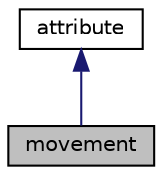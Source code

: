 digraph "movement"
{
 // INTERACTIVE_SVG=YES
  edge [fontname="Helvetica",fontsize="10",labelfontname="Helvetica",labelfontsize="10"];
  node [fontname="Helvetica",fontsize="10",shape=record];
  Node0 [label="movement",height=0.2,width=0.4,color="black", fillcolor="grey75", style="filled", fontcolor="black"];
  Node1 -> Node0 [dir="back",color="midnightblue",fontsize="10",style="solid",fontname="Helvetica"];
  Node1 [label="attribute",height=0.2,width=0.4,color="black", fillcolor="white", style="filled",URL="$classattribute.html",tooltip="Class designed to be attached to entities in order to characterize them and give them particular beha..."];
}
